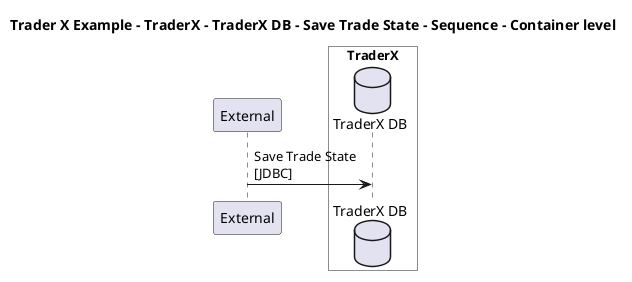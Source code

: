@startuml

title Trader X Example - TraderX - TraderX DB - Save Trade State - Sequence - Container level

participant "External" as C4InterFlow.SoftwareSystems.ExternalSystem

box "TraderX" #White
    database "TraderX DB" as TraderXExample.SoftwareSystems.TraderX.Containers.TraderXDB
end box


C4InterFlow.SoftwareSystems.ExternalSystem -> TraderXExample.SoftwareSystems.TraderX.Containers.TraderXDB : Save Trade State\n[JDBC]


@enduml
